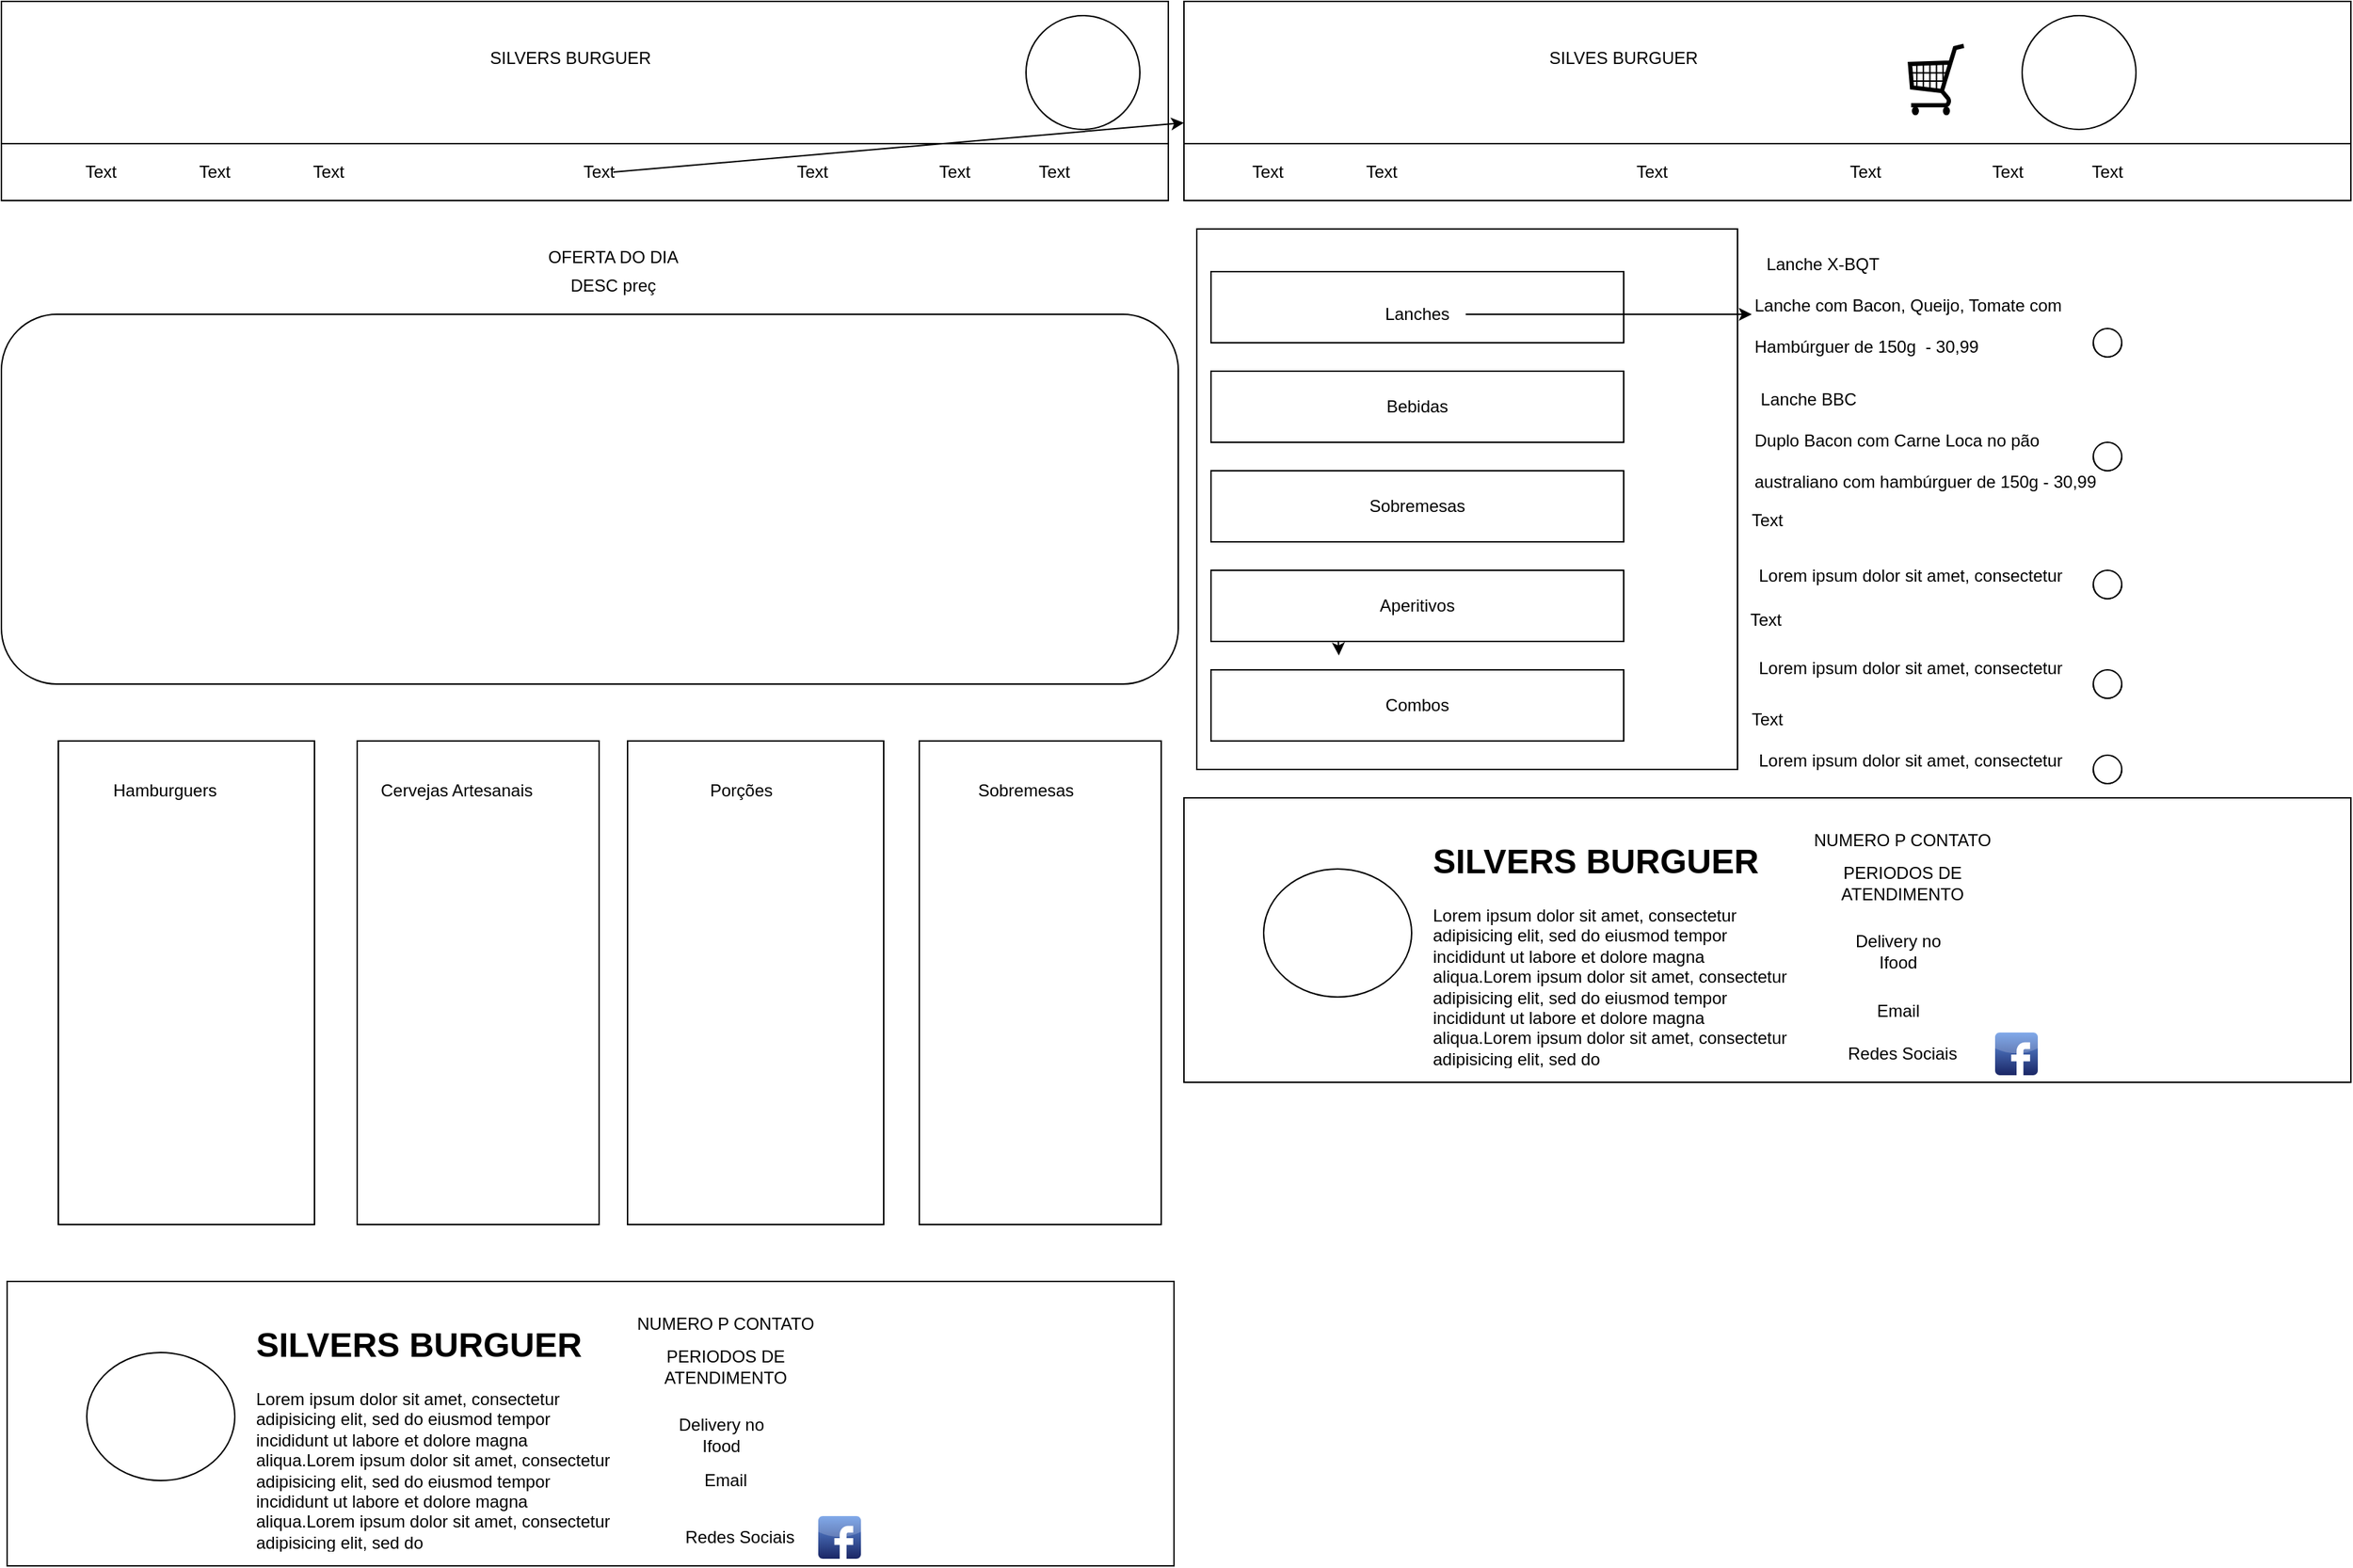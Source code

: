 <mxfile version="13.8.9-1" type="github"><diagram id="8r8RpMllXokfxD9Ya-0Z" name="Page-1"><mxGraphModel dx="1662" dy="772" grid="1" gridSize="10" guides="1" tooltips="1" connect="1" arrows="1" fold="1" page="1" pageScale="1" pageWidth="827" pageHeight="1169" math="0" shadow="0"><root><mxCell id="0"/><mxCell id="1" parent="0"/><mxCell id="y8Id4zBRVLk_3cPNBUIt-2" value="" style="rounded=0;whiteSpace=wrap;html=1;" parent="1" vertex="1"><mxGeometry width="820" height="100" as="geometry"/></mxCell><mxCell id="y8Id4zBRVLk_3cPNBUIt-3" value="SILVERS BURGUER" style="text;html=1;strokeColor=none;fillColor=none;align=center;verticalAlign=middle;whiteSpace=wrap;rounded=0;" parent="1" vertex="1"><mxGeometry x="250" y="30" width="300" height="20" as="geometry"/></mxCell><mxCell id="y8Id4zBRVLk_3cPNBUIt-4" value="" style="ellipse;whiteSpace=wrap;html=1;aspect=fixed;" parent="1" vertex="1"><mxGeometry x="720" y="10" width="80" height="80" as="geometry"/></mxCell><mxCell id="y8Id4zBRVLk_3cPNBUIt-5" value="" style="rounded=0;whiteSpace=wrap;html=1;" parent="1" vertex="1"><mxGeometry y="100" width="820" height="40" as="geometry"/></mxCell><mxCell id="y8Id4zBRVLk_3cPNBUIt-6" value="Text" style="text;html=1;strokeColor=none;fillColor=none;align=center;verticalAlign=middle;whiteSpace=wrap;rounded=0;" parent="1" vertex="1"><mxGeometry x="50" y="110" width="40" height="20" as="geometry"/></mxCell><mxCell id="y8Id4zBRVLk_3cPNBUIt-7" value="Text" style="text;html=1;strokeColor=none;fillColor=none;align=center;verticalAlign=middle;whiteSpace=wrap;rounded=0;" parent="1" vertex="1"><mxGeometry x="130" y="110" width="40" height="20" as="geometry"/></mxCell><mxCell id="y8Id4zBRVLk_3cPNBUIt-8" value="Text" style="text;html=1;strokeColor=none;fillColor=none;align=center;verticalAlign=middle;whiteSpace=wrap;rounded=0;" parent="1" vertex="1"><mxGeometry x="210" y="110" width="40" height="20" as="geometry"/></mxCell><mxCell id="y8Id4zBRVLk_3cPNBUIt-9" value="Text" style="text;html=1;strokeColor=none;fillColor=none;align=center;verticalAlign=middle;whiteSpace=wrap;rounded=0;" parent="1" vertex="1"><mxGeometry x="400" y="110" width="40" height="20" as="geometry"/></mxCell><mxCell id="y8Id4zBRVLk_3cPNBUIt-10" value="Text" style="text;html=1;strokeColor=none;fillColor=none;align=center;verticalAlign=middle;whiteSpace=wrap;rounded=0;" parent="1" vertex="1"><mxGeometry x="550" y="110" width="40" height="20" as="geometry"/></mxCell><mxCell id="y8Id4zBRVLk_3cPNBUIt-11" value="Text" style="text;html=1;strokeColor=none;fillColor=none;align=center;verticalAlign=middle;whiteSpace=wrap;rounded=0;" parent="1" vertex="1"><mxGeometry x="650" y="110" width="40" height="20" as="geometry"/></mxCell><mxCell id="y8Id4zBRVLk_3cPNBUIt-12" value="Text" style="text;html=1;strokeColor=none;fillColor=none;align=center;verticalAlign=middle;whiteSpace=wrap;rounded=0;" parent="1" vertex="1"><mxGeometry x="720" y="110" width="40" height="20" as="geometry"/></mxCell><mxCell id="y8Id4zBRVLk_3cPNBUIt-14" value="OFERTA DO DIA" style="text;html=1;strokeColor=none;fillColor=none;align=center;verticalAlign=middle;whiteSpace=wrap;rounded=0;" parent="1" vertex="1"><mxGeometry x="350" y="170" width="160" height="20" as="geometry"/></mxCell><mxCell id="y8Id4zBRVLk_3cPNBUIt-17" value="DESC preç" style="text;html=1;strokeColor=none;fillColor=none;align=center;verticalAlign=middle;whiteSpace=wrap;rounded=0;" parent="1" vertex="1"><mxGeometry x="280" y="190" width="300" height="20" as="geometry"/></mxCell><mxCell id="y8Id4zBRVLk_3cPNBUIt-46" value="" style="rounded=0;whiteSpace=wrap;html=1;" parent="1" vertex="1"><mxGeometry x="831" width="820" height="100" as="geometry"/></mxCell><mxCell id="y8Id4zBRVLk_3cPNBUIt-47" value="" style="rounded=0;whiteSpace=wrap;html=1;" parent="1" vertex="1"><mxGeometry x="831" y="100" width="820" height="40" as="geometry"/></mxCell><mxCell id="y8Id4zBRVLk_3cPNBUIt-48" value="SILVES BURGUER" style="text;html=1;strokeColor=none;fillColor=none;align=center;verticalAlign=middle;whiteSpace=wrap;rounded=0;" parent="1" vertex="1"><mxGeometry x="990" y="30" width="300" height="20" as="geometry"/></mxCell><mxCell id="y8Id4zBRVLk_3cPNBUIt-49" value="" style="ellipse;whiteSpace=wrap;html=1;aspect=fixed;" parent="1" vertex="1"><mxGeometry x="1420" y="10" width="80" height="80" as="geometry"/></mxCell><mxCell id="y8Id4zBRVLk_3cPNBUIt-50" value="Text" style="text;html=1;strokeColor=none;fillColor=none;align=center;verticalAlign=middle;whiteSpace=wrap;rounded=0;" parent="1" vertex="1"><mxGeometry x="870" y="110" width="40" height="20" as="geometry"/></mxCell><mxCell id="y8Id4zBRVLk_3cPNBUIt-51" value="Text" style="text;html=1;strokeColor=none;fillColor=none;align=center;verticalAlign=middle;whiteSpace=wrap;rounded=0;" parent="1" vertex="1"><mxGeometry x="950" y="110" width="40" height="20" as="geometry"/></mxCell><mxCell id="y8Id4zBRVLk_3cPNBUIt-52" value="Text" style="text;html=1;strokeColor=none;fillColor=none;align=center;verticalAlign=middle;whiteSpace=wrap;rounded=0;" parent="1" vertex="1"><mxGeometry x="1140" y="110" width="40" height="20" as="geometry"/></mxCell><mxCell id="y8Id4zBRVLk_3cPNBUIt-53" value="Text" style="text;html=1;strokeColor=none;fillColor=none;align=center;verticalAlign=middle;whiteSpace=wrap;rounded=0;" parent="1" vertex="1"><mxGeometry x="1290" y="110" width="40" height="20" as="geometry"/></mxCell><mxCell id="y8Id4zBRVLk_3cPNBUIt-54" value="Text" style="text;html=1;strokeColor=none;fillColor=none;align=center;verticalAlign=middle;whiteSpace=wrap;rounded=0;" parent="1" vertex="1"><mxGeometry x="1390" y="110" width="40" height="20" as="geometry"/></mxCell><mxCell id="y8Id4zBRVLk_3cPNBUIt-55" value="Text" style="text;html=1;strokeColor=none;fillColor=none;align=center;verticalAlign=middle;whiteSpace=wrap;rounded=0;" parent="1" vertex="1"><mxGeometry x="1460" y="110" width="40" height="20" as="geometry"/></mxCell><mxCell id="y8Id4zBRVLk_3cPNBUIt-56" value="" style="verticalLabelPosition=bottom;shadow=0;dashed=0;align=center;html=1;verticalAlign=top;strokeWidth=1;shape=mxgraph.mockup.misc.shoppingCart;strokeColor=#000000;fontFamily=Helvetica;fontSize=12;fontColor=#000000;fillColor=#ffffff;" parent="1" vertex="1"><mxGeometry x="1340" y="30" width="40" height="50" as="geometry"/></mxCell><mxCell id="y8Id4zBRVLk_3cPNBUIt-20" value="" style="endArrow=classic;html=1;" parent="1" target="y8Id4zBRVLk_3cPNBUIt-46" edge="1"><mxGeometry width="50" height="50" relative="1" as="geometry"><mxPoint x="430" y="120" as="sourcePoint"/><mxPoint x="840" y="110" as="targetPoint"/></mxGeometry></mxCell><mxCell id="y8Id4zBRVLk_3cPNBUIt-58" value="" style="rounded=0;whiteSpace=wrap;html=1;" parent="1" vertex="1"><mxGeometry x="840" y="160" width="380" height="380" as="geometry"/></mxCell><mxCell id="y8Id4zBRVLk_3cPNBUIt-59" value="" style="rounded=0;whiteSpace=wrap;html=1;" parent="1" vertex="1"><mxGeometry x="850" y="190" width="290" height="50" as="geometry"/></mxCell><mxCell id="y8Id4zBRVLk_3cPNBUIt-60" value="" style="rounded=0;whiteSpace=wrap;html=1;" parent="1" vertex="1"><mxGeometry x="850" y="260" width="290" height="50" as="geometry"/></mxCell><mxCell id="y8Id4zBRVLk_3cPNBUIt-61" value="" style="rounded=0;whiteSpace=wrap;html=1;" parent="1" vertex="1"><mxGeometry x="850" y="330" width="290" height="50" as="geometry"/></mxCell><mxCell id="y8Id4zBRVLk_3cPNBUIt-157" style="edgeStyle=orthogonalEdgeStyle;rounded=0;orthogonalLoop=1;jettySize=auto;html=1;exitX=0.25;exitY=1;exitDx=0;exitDy=0;entryX=0.218;entryY=0.789;entryDx=0;entryDy=0;entryPerimeter=0;" parent="1" edge="1"><mxGeometry relative="1" as="geometry"><mxPoint x="939.5" y="450" as="sourcePoint"/><mxPoint x="939.84" y="459.82" as="targetPoint"/></mxGeometry></mxCell><mxCell id="y8Id4zBRVLk_3cPNBUIt-62" value="" style="rounded=0;whiteSpace=wrap;html=1;" parent="1" vertex="1"><mxGeometry x="850" y="400" width="290" height="50" as="geometry"/></mxCell><mxCell id="y8Id4zBRVLk_3cPNBUIt-63" value="" style="rounded=0;whiteSpace=wrap;html=1;" parent="1" vertex="1"><mxGeometry x="850" y="470" width="290" height="50" as="geometry"/></mxCell><mxCell id="y8Id4zBRVLk_3cPNBUIt-64" value="Lanches" style="text;html=1;strokeColor=none;fillColor=none;align=center;verticalAlign=middle;whiteSpace=wrap;rounded=0;" parent="1" vertex="1"><mxGeometry x="975" y="210" width="40" height="20" as="geometry"/></mxCell><mxCell id="y8Id4zBRVLk_3cPNBUIt-65" value="Bebidas" style="text;html=1;strokeColor=none;fillColor=none;align=center;verticalAlign=middle;whiteSpace=wrap;rounded=0;" parent="1" vertex="1"><mxGeometry x="975" y="275" width="40" height="20" as="geometry"/></mxCell><mxCell id="y8Id4zBRVLk_3cPNBUIt-66" value="Sobremesas" style="text;html=1;strokeColor=none;fillColor=none;align=center;verticalAlign=middle;whiteSpace=wrap;rounded=0;" parent="1" vertex="1"><mxGeometry x="975" y="345" width="40" height="20" as="geometry"/></mxCell><mxCell id="y8Id4zBRVLk_3cPNBUIt-67" value="Aperitivos" style="text;html=1;strokeColor=none;fillColor=none;align=center;verticalAlign=middle;whiteSpace=wrap;rounded=0;" parent="1" vertex="1"><mxGeometry x="975" y="415" width="40" height="20" as="geometry"/></mxCell><mxCell id="y8Id4zBRVLk_3cPNBUIt-68" value="Combos" style="text;html=1;strokeColor=none;fillColor=none;align=center;verticalAlign=middle;whiteSpace=wrap;rounded=0;" parent="1" vertex="1"><mxGeometry x="975" y="485" width="40" height="20" as="geometry"/></mxCell><mxCell id="y8Id4zBRVLk_3cPNBUIt-69" value="Lanche X-BQT" style="text;html=1;strokeColor=none;fillColor=none;align=center;verticalAlign=middle;whiteSpace=wrap;rounded=0;" parent="1" vertex="1"><mxGeometry x="1090" y="170" width="380" height="30" as="geometry"/></mxCell><mxCell id="y8Id4zBRVLk_3cPNBUIt-70" value="&lt;h1&gt;&lt;span style=&quot;font-size: 12px ; font-weight: normal&quot;&gt;Lanche com Bacon, Queijo, Tomate com Hambúrguer de 150g&amp;nbsp; - 30,99&lt;/span&gt;&lt;br&gt;&lt;/h1&gt;" style="text;html=1;strokeColor=none;fillColor=none;spacing=5;spacingTop=-20;whiteSpace=wrap;overflow=hidden;rounded=0;" parent="1" vertex="1"><mxGeometry x="1227.25" y="190" width="249" height="60" as="geometry"/></mxCell><mxCell id="y8Id4zBRVLk_3cPNBUIt-71" value="Lanche BBC" style="text;html=1;strokeColor=none;fillColor=none;align=center;verticalAlign=middle;whiteSpace=wrap;rounded=0;" parent="1" vertex="1"><mxGeometry x="1080" y="265" width="380" height="30" as="geometry"/></mxCell><mxCell id="y8Id4zBRVLk_3cPNBUIt-72" value="&lt;h1&gt;&lt;span style=&quot;font-size: 12px ; font-weight: normal&quot;&gt;Duplo Bacon com Carne Loca no pão australiano com hambúrguer de 150g - 30,99&lt;/span&gt;&lt;br&gt;&lt;/h1&gt;" style="text;html=1;strokeColor=none;fillColor=none;spacing=5;spacingTop=-20;whiteSpace=wrap;overflow=hidden;rounded=0;" parent="1" vertex="1"><mxGeometry x="1227.25" y="285" width="260" height="60" as="geometry"/></mxCell><mxCell id="y8Id4zBRVLk_3cPNBUIt-73" value="Text" style="text;html=1;strokeColor=none;fillColor=none;align=center;verticalAlign=middle;whiteSpace=wrap;rounded=0;" parent="1" vertex="1"><mxGeometry x="1051" y="350" width="380" height="30" as="geometry"/></mxCell><mxCell id="y8Id4zBRVLk_3cPNBUIt-74" value="&lt;h1&gt;&lt;span style=&quot;font-size: 12px ; font-weight: normal&quot;&gt;Lorem ipsum dolor sit amet, consectetur adipisicing elit, sed do eiusmod tempor incididunt ut labore et dolore magna aliqua.&lt;/span&gt;&lt;br&gt;&lt;/h1&gt;" style="text;html=1;strokeColor=none;fillColor=none;spacing=5;spacingTop=-20;whiteSpace=wrap;overflow=hidden;rounded=0;" parent="1" vertex="1"><mxGeometry x="1230" y="380" width="240" height="40" as="geometry"/></mxCell><mxCell id="y8Id4zBRVLk_3cPNBUIt-75" value="Text" style="text;html=1;strokeColor=none;fillColor=none;align=center;verticalAlign=middle;whiteSpace=wrap;rounded=0;" parent="1" vertex="1"><mxGeometry x="1050" y="420" width="380" height="30" as="geometry"/></mxCell><mxCell id="y8Id4zBRVLk_3cPNBUIt-76" value="&lt;h1&gt;&lt;span style=&quot;font-size: 12px ; font-weight: normal&quot;&gt;Lorem ipsum dolor sit amet, consectetur adipisicing elit, sed do eiusmod tempor incididunt ut labore et dolore magna aliqua.&lt;/span&gt;&lt;br&gt;&lt;/h1&gt;" style="text;html=1;strokeColor=none;fillColor=none;spacing=5;spacingTop=-20;whiteSpace=wrap;overflow=hidden;rounded=0;" parent="1" vertex="1"><mxGeometry x="1230" y="445" width="240" height="40" as="geometry"/></mxCell><mxCell id="y8Id4zBRVLk_3cPNBUIt-77" value="Text" style="text;html=1;strokeColor=none;fillColor=none;align=center;verticalAlign=middle;whiteSpace=wrap;rounded=0;" parent="1" vertex="1"><mxGeometry x="1051" y="490" width="380" height="30" as="geometry"/></mxCell><mxCell id="y8Id4zBRVLk_3cPNBUIt-78" value="&lt;h1&gt;&lt;span style=&quot;font-size: 12px ; font-weight: normal&quot;&gt;Lorem ipsum dolor sit amet, consectetur adipisicing elit, sed do eiusmod tempor incididunt ut labore et dolore magna aliqua.&lt;/span&gt;&lt;br&gt;&lt;/h1&gt;" style="text;html=1;strokeColor=none;fillColor=none;spacing=5;spacingTop=-20;whiteSpace=wrap;overflow=hidden;rounded=0;" parent="1" vertex="1"><mxGeometry x="1230" y="510" width="240" height="40" as="geometry"/></mxCell><mxCell id="y8Id4zBRVLk_3cPNBUIt-81" value="" style="rounded=1;whiteSpace=wrap;html=1;" parent="1" vertex="1"><mxGeometry y="220" width="827" height="260" as="geometry"/></mxCell><mxCell id="y8Id4zBRVLk_3cPNBUIt-85" value="" style="shape=cylinder3;whiteSpace=wrap;html=1;boundedLbl=1;backgroundOutline=1;size=15;" parent="1" vertex="1"><mxGeometry x="1470" y="230" width="20" height="20" as="geometry"/></mxCell><mxCell id="y8Id4zBRVLk_3cPNBUIt-87" value="" style="shape=cylinder3;whiteSpace=wrap;html=1;boundedLbl=1;backgroundOutline=1;size=15;" parent="1" vertex="1"><mxGeometry x="1470" y="310" width="20" height="20" as="geometry"/></mxCell><mxCell id="y8Id4zBRVLk_3cPNBUIt-88" value="" style="shape=cylinder3;whiteSpace=wrap;html=1;boundedLbl=1;backgroundOutline=1;size=15;" parent="1" vertex="1"><mxGeometry x="1470" y="400" width="20" height="20" as="geometry"/></mxCell><mxCell id="y8Id4zBRVLk_3cPNBUIt-89" value="" style="shape=cylinder3;whiteSpace=wrap;html=1;boundedLbl=1;backgroundOutline=1;size=15;" parent="1" vertex="1"><mxGeometry x="1470" y="470" width="20" height="20" as="geometry"/></mxCell><mxCell id="y8Id4zBRVLk_3cPNBUIt-90" value="" style="shape=cylinder3;whiteSpace=wrap;html=1;boundedLbl=1;backgroundOutline=1;size=15;" parent="1" vertex="1"><mxGeometry x="1470" y="530" width="20" height="20" as="geometry"/></mxCell><mxCell id="y8Id4zBRVLk_3cPNBUIt-96" value="" style="rounded=0;whiteSpace=wrap;html=1;rotation=90;" parent="1" vertex="1"><mxGeometry x="-40" y="600" width="340" height="180" as="geometry"/></mxCell><mxCell id="y8Id4zBRVLk_3cPNBUIt-97" value="" style="rounded=0;whiteSpace=wrap;html=1;rotation=90;" parent="1" vertex="1"><mxGeometry x="165" y="605" width="340" height="170" as="geometry"/></mxCell><mxCell id="y8Id4zBRVLk_3cPNBUIt-98" value="" style="rounded=0;whiteSpace=wrap;html=1;rotation=90;" parent="1" vertex="1"><mxGeometry x="360" y="600" width="340" height="180" as="geometry"/></mxCell><mxCell id="y8Id4zBRVLk_3cPNBUIt-99" value="" style="rounded=0;whiteSpace=wrap;html=1;rotation=90;" parent="1" vertex="1"><mxGeometry x="560" y="605" width="340" height="170" as="geometry"/></mxCell><mxCell id="y8Id4zBRVLk_3cPNBUIt-100" value="Hamburguers" style="text;html=1;strokeColor=none;fillColor=none;align=center;verticalAlign=middle;whiteSpace=wrap;rounded=0;" parent="1" vertex="1"><mxGeometry x="70" y="540" width="90" height="30" as="geometry"/></mxCell><mxCell id="y8Id4zBRVLk_3cPNBUIt-101" value="" style="shape=image;html=1;verticalAlign=top;verticalLabelPosition=bottom;labelBackgroundColor=#ffffff;imageAspect=0;aspect=fixed;image=https://cdn4.iconfinder.com/data/icons/momenticons-basic/32x32/img-portrait-add2.png" parent="1" vertex="1"><mxGeometry x="104" y="680" width="32" height="32" as="geometry"/></mxCell><mxCell id="y8Id4zBRVLk_3cPNBUIt-102" value="Cervejas Artesanais" style="text;html=1;strokeColor=none;fillColor=none;align=center;verticalAlign=middle;whiteSpace=wrap;rounded=0;" parent="1" vertex="1"><mxGeometry x="260" y="540" width="120" height="30" as="geometry"/></mxCell><mxCell id="y8Id4zBRVLk_3cPNBUIt-103" value="" style="shape=image;html=1;verticalAlign=top;verticalLabelPosition=bottom;labelBackgroundColor=#ffffff;imageAspect=0;aspect=fixed;image=https://cdn4.iconfinder.com/data/icons/momenticons-basic/32x32/img-portrait-add2.png" parent="1" vertex="1"><mxGeometry x="304" y="680" width="32" height="32" as="geometry"/></mxCell><mxCell id="y8Id4zBRVLk_3cPNBUIt-104" value="Porções" style="text;html=1;strokeColor=none;fillColor=none;align=center;verticalAlign=middle;whiteSpace=wrap;rounded=0;" parent="1" vertex="1"><mxGeometry x="460" y="540" width="120" height="30" as="geometry"/></mxCell><mxCell id="y8Id4zBRVLk_3cPNBUIt-105" value="Sobremesas" style="text;html=1;strokeColor=none;fillColor=none;align=center;verticalAlign=middle;whiteSpace=wrap;rounded=0;" parent="1" vertex="1"><mxGeometry x="660" y="540" width="120" height="30" as="geometry"/></mxCell><mxCell id="y8Id4zBRVLk_3cPNBUIt-106" value="" style="shape=image;html=1;verticalAlign=top;verticalLabelPosition=bottom;labelBackgroundColor=#ffffff;imageAspect=0;aspect=fixed;image=https://cdn4.iconfinder.com/data/icons/momenticons-basic/32x32/img-portrait-add2.png" parent="1" vertex="1"><mxGeometry x="510" y="680" width="32" height="32" as="geometry"/></mxCell><mxCell id="y8Id4zBRVLk_3cPNBUIt-107" value="" style="shape=image;html=1;verticalAlign=top;verticalLabelPosition=bottom;labelBackgroundColor=#ffffff;imageAspect=0;aspect=fixed;image=https://cdn4.iconfinder.com/data/icons/momenticons-basic/32x32/img-portrait-add2.png" parent="1" vertex="1"><mxGeometry x="704" y="680" width="32" height="32" as="geometry"/></mxCell><mxCell id="y8Id4zBRVLk_3cPNBUIt-120" value="" style="endArrow=classic;html=1;" parent="1" edge="1"><mxGeometry width="50" height="50" relative="1" as="geometry"><mxPoint x="1029" y="220" as="sourcePoint"/><mxPoint x="1230" y="220" as="targetPoint"/></mxGeometry></mxCell><mxCell id="y8Id4zBRVLk_3cPNBUIt-123" value="" style="rounded=0;whiteSpace=wrap;html=1;" parent="1" vertex="1"><mxGeometry x="831" y="560" width="820" height="200" as="geometry"/></mxCell><mxCell id="y8Id4zBRVLk_3cPNBUIt-124" value="NUMERO P CONTATO" style="text;html=1;strokeColor=none;fillColor=none;align=center;verticalAlign=middle;whiteSpace=wrap;rounded=0;" parent="1" vertex="1"><mxGeometry x="1271" y="580" width="130" height="20" as="geometry"/></mxCell><mxCell id="y8Id4zBRVLk_3cPNBUIt-125" value="PERIODOS DE ATENDIMENTO" style="text;html=1;strokeColor=none;fillColor=none;align=center;verticalAlign=middle;whiteSpace=wrap;rounded=0;" parent="1" vertex="1"><mxGeometry x="1316" y="610" width="40" height="20" as="geometry"/></mxCell><mxCell id="y8Id4zBRVLk_3cPNBUIt-126" value="" style="ellipse;whiteSpace=wrap;html=1;" parent="1" vertex="1"><mxGeometry x="887" y="610" width="104" height="90" as="geometry"/></mxCell><mxCell id="y8Id4zBRVLk_3cPNBUIt-127" value="Delivery no Ifood" style="text;html=1;strokeColor=none;fillColor=none;align=center;verticalAlign=middle;whiteSpace=wrap;rounded=0;" parent="1" vertex="1"><mxGeometry x="1293" y="647.5" width="80" height="40" as="geometry"/></mxCell><mxCell id="y8Id4zBRVLk_3cPNBUIt-128" value="Redes Sociais" style="text;html=1;strokeColor=none;fillColor=none;align=center;verticalAlign=middle;whiteSpace=wrap;rounded=0;" parent="1" vertex="1"><mxGeometry x="1281" y="730" width="110" height="20" as="geometry"/></mxCell><mxCell id="y8Id4zBRVLk_3cPNBUIt-129" value="" style="dashed=0;outlineConnect=0;html=1;align=center;labelPosition=center;verticalLabelPosition=bottom;verticalAlign=top;shape=mxgraph.webicons.facebook;fillColor=#6294E4;gradientColor=#1A2665" parent="1" vertex="1"><mxGeometry x="1401" y="725" width="30" height="30" as="geometry"/></mxCell><mxCell id="y8Id4zBRVLk_3cPNBUIt-130" value="" style="shape=image;html=1;verticalAlign=top;verticalLabelPosition=bottom;labelBackgroundColor=#ffffff;imageAspect=0;aspect=fixed;image=https://cdn3.iconfinder.com/data/icons/transparent-on-dark-grey/500/icon-04-128.png" parent="1" vertex="1"><mxGeometry x="1442.75" y="722.75" width="34.5" height="34.5" as="geometry"/></mxCell><mxCell id="y8Id4zBRVLk_3cPNBUIt-131" value="Email" style="text;html=1;strokeColor=none;fillColor=none;align=center;verticalAlign=middle;whiteSpace=wrap;rounded=0;" parent="1" vertex="1"><mxGeometry x="1313" y="700" width="40" height="20" as="geometry"/></mxCell><mxCell id="y8Id4zBRVLk_3cPNBUIt-132" value="&lt;h1&gt;SILVERS BURGUER&lt;/h1&gt;&lt;div&gt;&lt;p&gt;Lorem ipsum dolor sit amet, consectetur adipisicing elit, sed do eiusmod tempor incididunt ut labore et dolore magna aliqua.&lt;span&gt;Lorem ipsum dolor sit amet, consectetur adipisicing elit, sed do eiusmod tempor incididunt ut labore et dolore magna aliqua.Lorem ipsum dolor sit amet, consectetur adipisicing elit, sed do&amp;nbsp;&lt;/span&gt;&lt;/p&gt;&lt;/div&gt;" style="text;html=1;strokeColor=none;fillColor=none;spacing=5;spacingTop=-20;whiteSpace=wrap;overflow=hidden;rounded=0;" parent="1" vertex="1"><mxGeometry x="1001" y="585" width="260" height="165" as="geometry"/></mxCell><mxCell id="y8Id4zBRVLk_3cPNBUIt-147" value="" style="rounded=0;whiteSpace=wrap;html=1;" parent="1" vertex="1"><mxGeometry x="4" y="900" width="820" height="200" as="geometry"/></mxCell><mxCell id="y8Id4zBRVLk_3cPNBUIt-148" value="NUMERO P CONTATO" style="text;html=1;strokeColor=none;fillColor=none;align=center;verticalAlign=middle;whiteSpace=wrap;rounded=0;" parent="1" vertex="1"><mxGeometry x="444" y="920" width="130" height="20" as="geometry"/></mxCell><mxCell id="y8Id4zBRVLk_3cPNBUIt-149" value="PERIODOS DE ATENDIMENTO" style="text;html=1;strokeColor=none;fillColor=none;align=center;verticalAlign=middle;whiteSpace=wrap;rounded=0;" parent="1" vertex="1"><mxGeometry x="489" y="950" width="40" height="20" as="geometry"/></mxCell><mxCell id="y8Id4zBRVLk_3cPNBUIt-150" value="" style="ellipse;whiteSpace=wrap;html=1;" parent="1" vertex="1"><mxGeometry x="60" y="950" width="104" height="90" as="geometry"/></mxCell><mxCell id="y8Id4zBRVLk_3cPNBUIt-151" value="Delivery no Ifood" style="text;html=1;strokeColor=none;fillColor=none;align=center;verticalAlign=middle;whiteSpace=wrap;rounded=0;" parent="1" vertex="1"><mxGeometry x="466" y="987.5" width="80" height="40" as="geometry"/></mxCell><mxCell id="y8Id4zBRVLk_3cPNBUIt-152" value="Redes Sociais" style="text;html=1;strokeColor=none;fillColor=none;align=center;verticalAlign=middle;whiteSpace=wrap;rounded=0;" parent="1" vertex="1"><mxGeometry x="464" y="1070" width="110" height="20" as="geometry"/></mxCell><mxCell id="y8Id4zBRVLk_3cPNBUIt-153" value="" style="dashed=0;outlineConnect=0;html=1;align=center;labelPosition=center;verticalLabelPosition=bottom;verticalAlign=top;shape=mxgraph.webicons.facebook;fillColor=#6294E4;gradientColor=#1A2665" parent="1" vertex="1"><mxGeometry x="574" y="1065" width="30" height="30" as="geometry"/></mxCell><mxCell id="y8Id4zBRVLk_3cPNBUIt-154" value="" style="shape=image;html=1;verticalAlign=top;verticalLabelPosition=bottom;labelBackgroundColor=#ffffff;imageAspect=0;aspect=fixed;image=https://cdn3.iconfinder.com/data/icons/transparent-on-dark-grey/500/icon-04-128.png" parent="1" vertex="1"><mxGeometry x="619.5" y="1055.5" width="34.5" height="34.5" as="geometry"/></mxCell><mxCell id="y8Id4zBRVLk_3cPNBUIt-155" value="Email" style="text;html=1;strokeColor=none;fillColor=none;align=center;verticalAlign=middle;whiteSpace=wrap;rounded=0;" parent="1" vertex="1"><mxGeometry x="489" y="1030" width="40" height="20" as="geometry"/></mxCell><mxCell id="y8Id4zBRVLk_3cPNBUIt-156" value="&lt;h1&gt;SILVERS BURGUER&lt;/h1&gt;&lt;div&gt;&lt;p&gt;Lorem ipsum dolor sit amet, consectetur adipisicing elit, sed do eiusmod tempor incididunt ut labore et dolore magna aliqua.&lt;span&gt;Lorem ipsum dolor sit amet, consectetur adipisicing elit, sed do eiusmod tempor incididunt ut labore et dolore magna aliqua.Lorem ipsum dolor sit amet, consectetur adipisicing elit, sed do&amp;nbsp;&lt;/span&gt;&lt;/p&gt;&lt;/div&gt;" style="text;html=1;strokeColor=none;fillColor=none;spacing=5;spacingTop=-20;whiteSpace=wrap;overflow=hidden;rounded=0;" parent="1" vertex="1"><mxGeometry x="174" y="925" width="260" height="165" as="geometry"/></mxCell></root></mxGraphModel></diagram></mxfile>